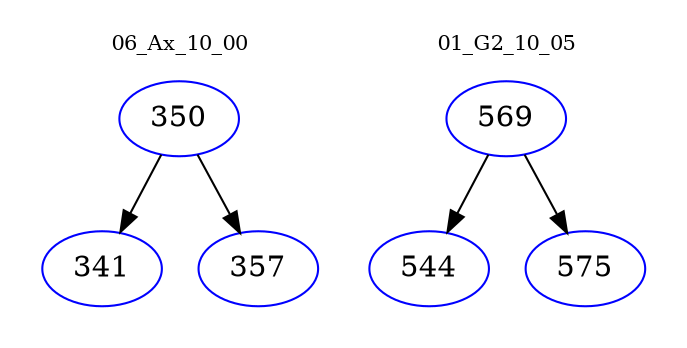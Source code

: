 digraph{
subgraph cluster_0 {
color = white
label = "06_Ax_10_00";
fontsize=10;
T0_350 [label="350", color="blue"]
T0_350 -> T0_341 [color="black"]
T0_341 [label="341", color="blue"]
T0_350 -> T0_357 [color="black"]
T0_357 [label="357", color="blue"]
}
subgraph cluster_1 {
color = white
label = "01_G2_10_05";
fontsize=10;
T1_569 [label="569", color="blue"]
T1_569 -> T1_544 [color="black"]
T1_544 [label="544", color="blue"]
T1_569 -> T1_575 [color="black"]
T1_575 [label="575", color="blue"]
}
}
